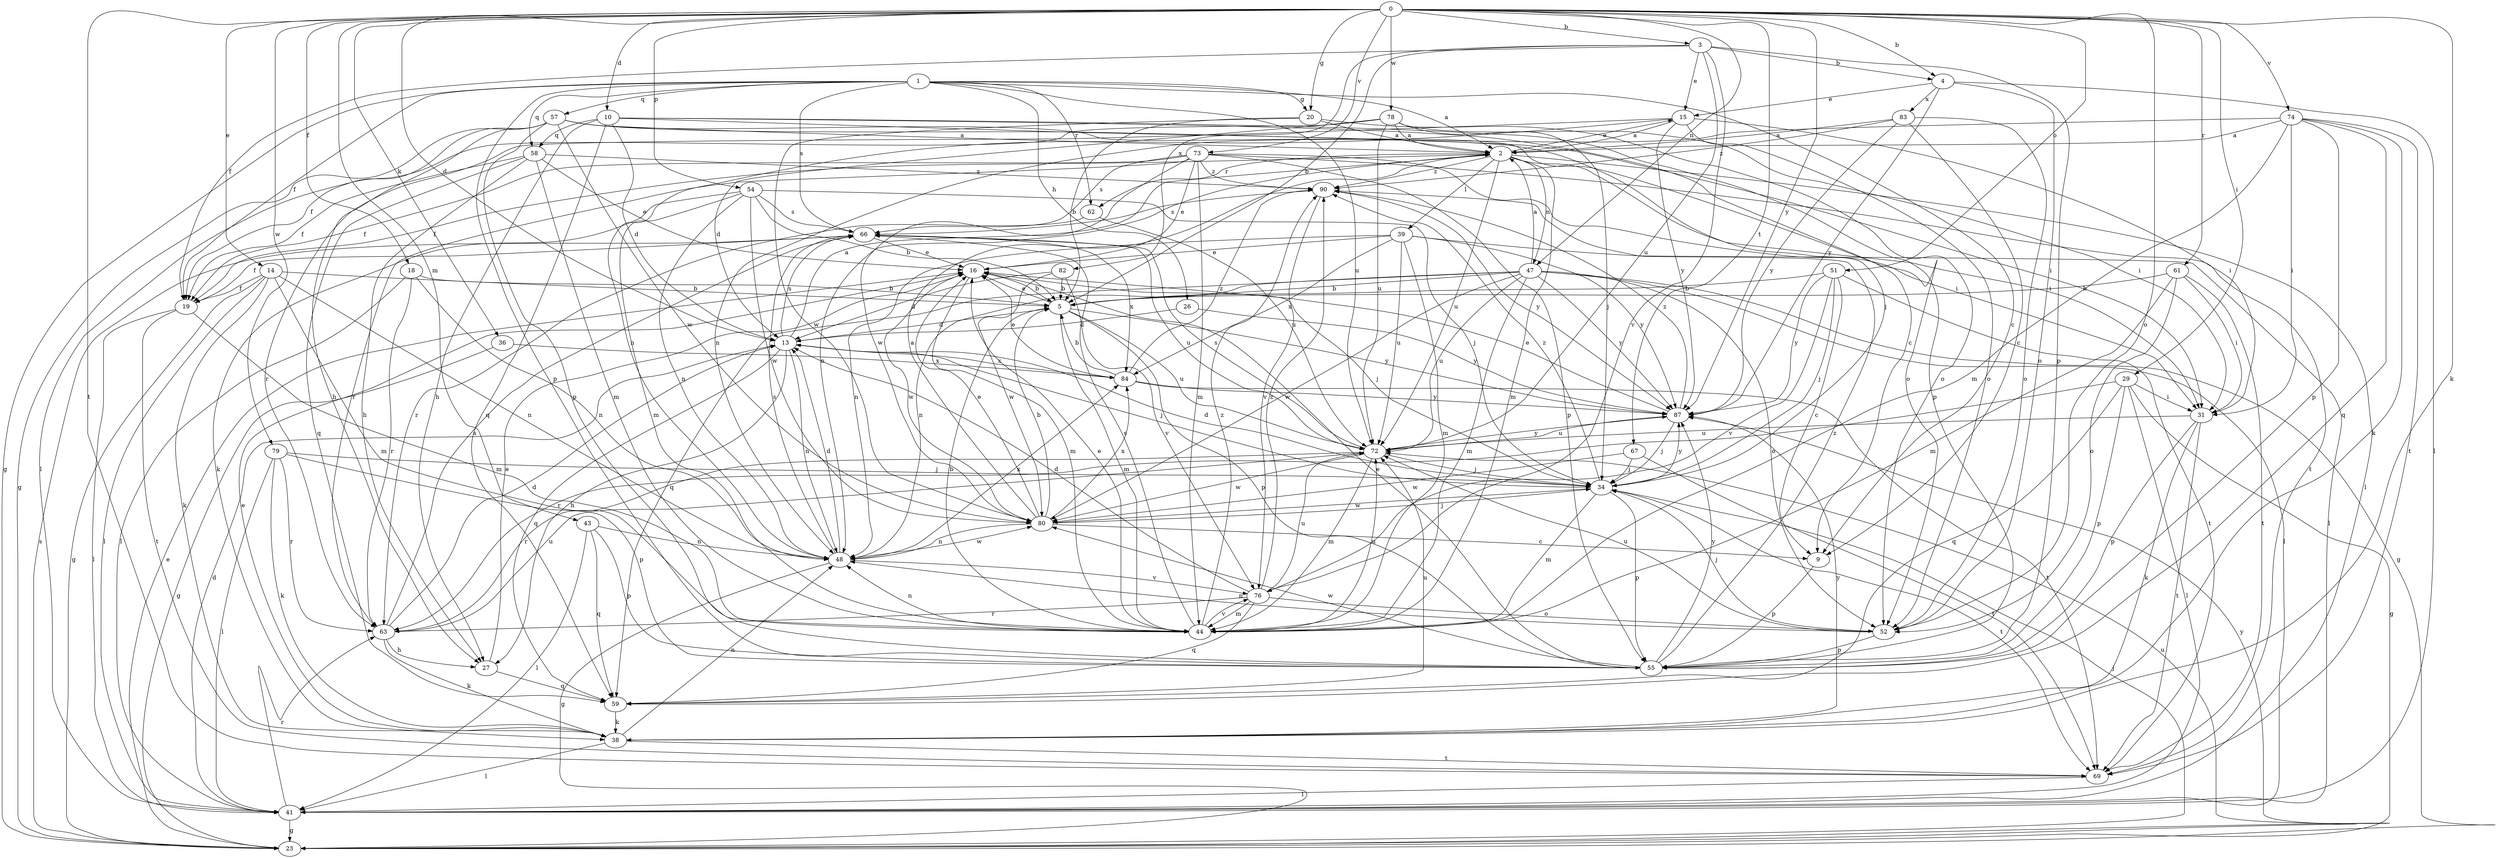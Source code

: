 strict digraph  {
0;
1;
2;
3;
4;
5;
9;
10;
13;
14;
15;
16;
18;
19;
20;
23;
26;
27;
29;
31;
34;
36;
38;
39;
41;
43;
44;
47;
48;
51;
52;
54;
55;
57;
58;
59;
61;
62;
63;
66;
67;
69;
72;
73;
74;
76;
78;
79;
80;
82;
83;
84;
87;
90;
0 -> 3  [label=b];
0 -> 4  [label=b];
0 -> 10  [label=d];
0 -> 13  [label=d];
0 -> 14  [label=e];
0 -> 18  [label=f];
0 -> 20  [label=g];
0 -> 29  [label=i];
0 -> 36  [label=k];
0 -> 38  [label=k];
0 -> 43  [label=m];
0 -> 47  [label=n];
0 -> 51  [label=o];
0 -> 52  [label=o];
0 -> 54  [label=p];
0 -> 61  [label=r];
0 -> 67  [label=t];
0 -> 69  [label=t];
0 -> 73  [label=v];
0 -> 74  [label=v];
0 -> 78  [label=w];
0 -> 79  [label=w];
0 -> 87  [label=y];
1 -> 2  [label=a];
1 -> 9  [label=c];
1 -> 19  [label=f];
1 -> 20  [label=g];
1 -> 23  [label=g];
1 -> 26  [label=h];
1 -> 55  [label=p];
1 -> 57  [label=q];
1 -> 58  [label=q];
1 -> 62  [label=r];
1 -> 66  [label=s];
1 -> 72  [label=u];
2 -> 15  [label=e];
2 -> 19  [label=f];
2 -> 31  [label=i];
2 -> 39  [label=l];
2 -> 41  [label=l];
2 -> 44  [label=m];
2 -> 47  [label=n];
2 -> 48  [label=n];
2 -> 62  [label=r];
2 -> 72  [label=u];
2 -> 90  [label=z];
3 -> 4  [label=b];
3 -> 5  [label=b];
3 -> 15  [label=e];
3 -> 19  [label=f];
3 -> 55  [label=p];
3 -> 72  [label=u];
3 -> 76  [label=v];
3 -> 82  [label=x];
4 -> 15  [label=e];
4 -> 41  [label=l];
4 -> 52  [label=o];
4 -> 83  [label=x];
4 -> 87  [label=y];
5 -> 13  [label=d];
5 -> 16  [label=e];
5 -> 44  [label=m];
5 -> 55  [label=p];
5 -> 72  [label=u];
5 -> 87  [label=y];
9 -> 55  [label=p];
10 -> 9  [label=c];
10 -> 13  [label=d];
10 -> 27  [label=h];
10 -> 34  [label=j];
10 -> 55  [label=p];
10 -> 58  [label=q];
10 -> 59  [label=q];
13 -> 2  [label=a];
13 -> 27  [label=h];
13 -> 34  [label=j];
13 -> 48  [label=n];
13 -> 59  [label=q];
13 -> 66  [label=s];
13 -> 84  [label=x];
14 -> 5  [label=b];
14 -> 19  [label=f];
14 -> 23  [label=g];
14 -> 38  [label=k];
14 -> 41  [label=l];
14 -> 44  [label=m];
14 -> 48  [label=n];
15 -> 2  [label=a];
15 -> 31  [label=i];
15 -> 48  [label=n];
15 -> 52  [label=o];
15 -> 63  [label=r];
15 -> 87  [label=y];
16 -> 5  [label=b];
16 -> 34  [label=j];
16 -> 44  [label=m];
16 -> 80  [label=w];
18 -> 5  [label=b];
18 -> 41  [label=l];
18 -> 48  [label=n];
18 -> 63  [label=r];
19 -> 41  [label=l];
19 -> 44  [label=m];
19 -> 69  [label=t];
20 -> 2  [label=a];
20 -> 5  [label=b];
20 -> 52  [label=o];
20 -> 80  [label=w];
23 -> 16  [label=e];
23 -> 34  [label=j];
23 -> 66  [label=s];
23 -> 72  [label=u];
23 -> 87  [label=y];
26 -> 13  [label=d];
26 -> 87  [label=y];
27 -> 16  [label=e];
27 -> 59  [label=q];
29 -> 23  [label=g];
29 -> 31  [label=i];
29 -> 41  [label=l];
29 -> 55  [label=p];
29 -> 59  [label=q];
29 -> 63  [label=r];
31 -> 38  [label=k];
31 -> 55  [label=p];
31 -> 69  [label=t];
31 -> 72  [label=u];
34 -> 13  [label=d];
34 -> 44  [label=m];
34 -> 55  [label=p];
34 -> 69  [label=t];
34 -> 80  [label=w];
34 -> 87  [label=y];
34 -> 90  [label=z];
36 -> 23  [label=g];
36 -> 84  [label=x];
38 -> 16  [label=e];
38 -> 41  [label=l];
38 -> 48  [label=n];
38 -> 69  [label=t];
38 -> 87  [label=y];
39 -> 16  [label=e];
39 -> 41  [label=l];
39 -> 44  [label=m];
39 -> 48  [label=n];
39 -> 72  [label=u];
39 -> 84  [label=x];
39 -> 87  [label=y];
41 -> 13  [label=d];
41 -> 23  [label=g];
41 -> 63  [label=r];
43 -> 41  [label=l];
43 -> 48  [label=n];
43 -> 55  [label=p];
43 -> 59  [label=q];
44 -> 5  [label=b];
44 -> 16  [label=e];
44 -> 48  [label=n];
44 -> 66  [label=s];
44 -> 72  [label=u];
44 -> 76  [label=v];
44 -> 90  [label=z];
47 -> 2  [label=a];
47 -> 5  [label=b];
47 -> 23  [label=g];
47 -> 41  [label=l];
47 -> 44  [label=m];
47 -> 48  [label=n];
47 -> 52  [label=o];
47 -> 59  [label=q];
47 -> 72  [label=u];
47 -> 80  [label=w];
47 -> 87  [label=y];
48 -> 13  [label=d];
48 -> 23  [label=g];
48 -> 66  [label=s];
48 -> 76  [label=v];
48 -> 80  [label=w];
48 -> 84  [label=x];
51 -> 5  [label=b];
51 -> 9  [label=c];
51 -> 34  [label=j];
51 -> 69  [label=t];
51 -> 76  [label=v];
51 -> 87  [label=y];
52 -> 34  [label=j];
52 -> 48  [label=n];
52 -> 55  [label=p];
52 -> 72  [label=u];
54 -> 5  [label=b];
54 -> 34  [label=j];
54 -> 38  [label=k];
54 -> 44  [label=m];
54 -> 48  [label=n];
54 -> 66  [label=s];
54 -> 80  [label=w];
55 -> 16  [label=e];
55 -> 80  [label=w];
55 -> 87  [label=y];
55 -> 90  [label=z];
57 -> 2  [label=a];
57 -> 19  [label=f];
57 -> 23  [label=g];
57 -> 27  [label=h];
57 -> 31  [label=i];
57 -> 52  [label=o];
57 -> 55  [label=p];
57 -> 80  [label=w];
58 -> 16  [label=e];
58 -> 19  [label=f];
58 -> 27  [label=h];
58 -> 44  [label=m];
58 -> 59  [label=q];
58 -> 90  [label=z];
59 -> 38  [label=k];
59 -> 72  [label=u];
61 -> 5  [label=b];
61 -> 31  [label=i];
61 -> 44  [label=m];
61 -> 52  [label=o];
61 -> 69  [label=t];
62 -> 63  [label=r];
62 -> 72  [label=u];
63 -> 13  [label=d];
63 -> 27  [label=h];
63 -> 38  [label=k];
63 -> 66  [label=s];
63 -> 72  [label=u];
66 -> 16  [label=e];
66 -> 19  [label=f];
66 -> 72  [label=u];
66 -> 84  [label=x];
67 -> 34  [label=j];
67 -> 69  [label=t];
67 -> 80  [label=w];
69 -> 41  [label=l];
72 -> 34  [label=j];
72 -> 44  [label=m];
72 -> 63  [label=r];
72 -> 66  [label=s];
72 -> 80  [label=w];
72 -> 87  [label=y];
73 -> 16  [label=e];
73 -> 19  [label=f];
73 -> 31  [label=i];
73 -> 44  [label=m];
73 -> 55  [label=p];
73 -> 63  [label=r];
73 -> 66  [label=s];
73 -> 69  [label=t];
73 -> 80  [label=w];
73 -> 90  [label=z];
74 -> 2  [label=a];
74 -> 31  [label=i];
74 -> 38  [label=k];
74 -> 44  [label=m];
74 -> 48  [label=n];
74 -> 55  [label=p];
74 -> 59  [label=q];
74 -> 69  [label=t];
76 -> 13  [label=d];
76 -> 44  [label=m];
76 -> 52  [label=o];
76 -> 59  [label=q];
76 -> 63  [label=r];
76 -> 72  [label=u];
76 -> 90  [label=z];
78 -> 2  [label=a];
78 -> 13  [label=d];
78 -> 31  [label=i];
78 -> 34  [label=j];
78 -> 41  [label=l];
78 -> 72  [label=u];
79 -> 34  [label=j];
79 -> 38  [label=k];
79 -> 41  [label=l];
79 -> 55  [label=p];
79 -> 63  [label=r];
80 -> 2  [label=a];
80 -> 5  [label=b];
80 -> 9  [label=c];
80 -> 16  [label=e];
80 -> 34  [label=j];
80 -> 48  [label=n];
80 -> 84  [label=x];
82 -> 5  [label=b];
82 -> 13  [label=d];
82 -> 76  [label=v];
82 -> 80  [label=w];
83 -> 2  [label=a];
83 -> 9  [label=c];
83 -> 52  [label=o];
83 -> 87  [label=y];
83 -> 90  [label=z];
84 -> 5  [label=b];
84 -> 16  [label=e];
84 -> 69  [label=t];
84 -> 87  [label=y];
84 -> 90  [label=z];
87 -> 16  [label=e];
87 -> 34  [label=j];
87 -> 72  [label=u];
87 -> 90  [label=z];
90 -> 66  [label=s];
90 -> 76  [label=v];
90 -> 87  [label=y];
}
